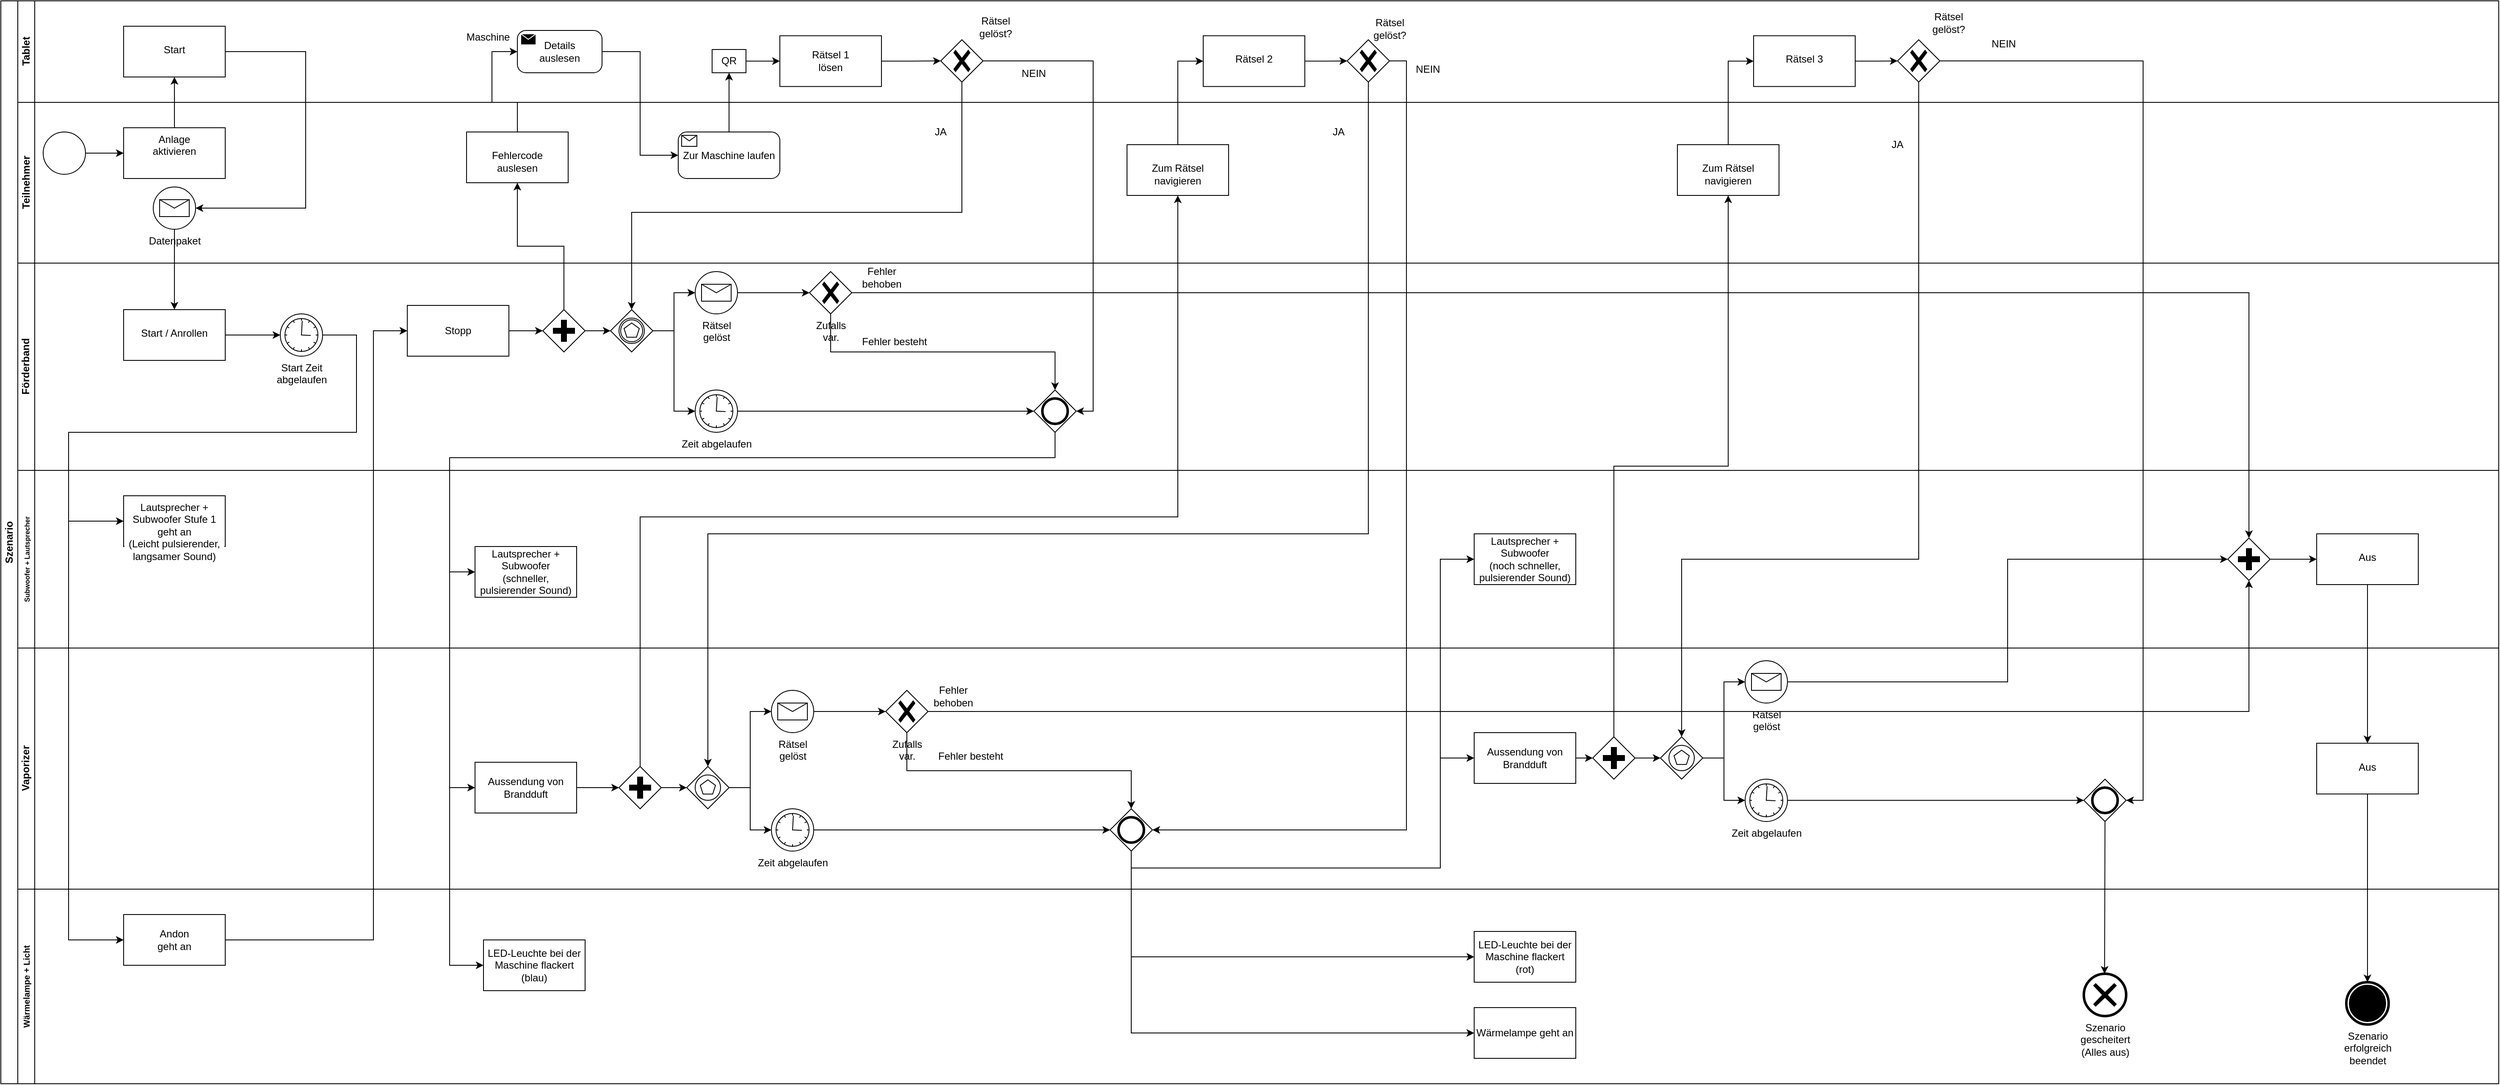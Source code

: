 <mxfile version="21.3.8" type="device">
  <diagram name="Page-1" id="2a216829-ef6e-dabb-86c1-c78162f3ba2b">
    <mxGraphModel dx="1500" dy="819" grid="1" gridSize="10" guides="1" tooltips="1" connect="1" arrows="1" fold="1" page="1" pageScale="1" pageWidth="850" pageHeight="1100" background="none" math="0" shadow="0">
      <root>
        <mxCell id="0" />
        <mxCell id="1" parent="0" />
        <mxCell id="Az2j2AjTTPYLeO08UPuo-1" value="Szenario" style="swimlane;html=1;childLayout=stackLayout;resizeParent=1;resizeParentMax=0;horizontal=0;startSize=20;horizontalStack=0;whiteSpace=wrap;" parent="1" vertex="1">
          <mxGeometry x="130" y="130" width="2950" height="1280" as="geometry" />
        </mxCell>
        <mxCell id="Az2j2AjTTPYLeO08UPuo-2" value="Tablet" style="swimlane;html=1;startSize=20;horizontal=0;" parent="Az2j2AjTTPYLeO08UPuo-1" vertex="1">
          <mxGeometry x="20" width="2930" height="120" as="geometry" />
        </mxCell>
        <mxCell id="Az2j2AjTTPYLeO08UPuo-12" value="&lt;br&gt;Start" style="whiteSpace=wrap;html=1;verticalAlign=top;labelBackgroundColor=#ffffff;" parent="Az2j2AjTTPYLeO08UPuo-2" vertex="1">
          <mxGeometry x="125" y="30" width="120" height="60" as="geometry" />
        </mxCell>
        <mxCell id="Az2j2AjTTPYLeO08UPuo-45" value="Details&lt;br&gt;auslesen" style="points=[[0.25,0,0],[0.5,0,0],[0.75,0,0],[1,0.25,0],[1,0.5,0],[1,0.75,0],[0.75,1,0],[0.5,1,0],[0.25,1,0],[0,0.75,0],[0,0.5,0],[0,0.25,0]];shape=mxgraph.bpmn.task;whiteSpace=wrap;rectStyle=rounded;size=10;html=1;container=1;expand=0;collapsible=0;taskMarker=send;" parent="Az2j2AjTTPYLeO08UPuo-2" vertex="1">
          <mxGeometry x="590" y="35" width="100" height="50" as="geometry" />
        </mxCell>
        <mxCell id="Az2j2AjTTPYLeO08UPuo-49" value="Maschine" style="text;html=1;align=center;verticalAlign=middle;resizable=0;points=[];autosize=1;strokeColor=none;fillColor=none;" parent="Az2j2AjTTPYLeO08UPuo-2" vertex="1">
          <mxGeometry x="520" y="28" width="70" height="30" as="geometry" />
        </mxCell>
        <mxCell id="Az2j2AjTTPYLeO08UPuo-55" value="" style="edgeStyle=orthogonalEdgeStyle;rounded=0;orthogonalLoop=1;jettySize=auto;html=1;" parent="Az2j2AjTTPYLeO08UPuo-2" source="Az2j2AjTTPYLeO08UPuo-52" target="Az2j2AjTTPYLeO08UPuo-54" edge="1">
          <mxGeometry relative="1" as="geometry" />
        </mxCell>
        <mxCell id="Az2j2AjTTPYLeO08UPuo-52" value="QR" style="whiteSpace=wrap;html=1;" parent="Az2j2AjTTPYLeO08UPuo-2" vertex="1">
          <mxGeometry x="820" y="57.5" width="40" height="27.5" as="geometry" />
        </mxCell>
        <mxCell id="Az2j2AjTTPYLeO08UPuo-57" style="edgeStyle=orthogonalEdgeStyle;rounded=0;orthogonalLoop=1;jettySize=auto;html=1;entryX=0;entryY=0.5;entryDx=0;entryDy=0;entryPerimeter=0;" parent="Az2j2AjTTPYLeO08UPuo-2" source="Az2j2AjTTPYLeO08UPuo-54" target="Az2j2AjTTPYLeO08UPuo-56" edge="1">
          <mxGeometry relative="1" as="geometry" />
        </mxCell>
        <mxCell id="Az2j2AjTTPYLeO08UPuo-54" value="Rätsel 1&lt;br&gt;lösen" style="whiteSpace=wrap;html=1;" parent="Az2j2AjTTPYLeO08UPuo-2" vertex="1">
          <mxGeometry x="900" y="41.25" width="120" height="60" as="geometry" />
        </mxCell>
        <mxCell id="Az2j2AjTTPYLeO08UPuo-56" value="" style="points=[[0.25,0.25,0],[0.5,0,0],[0.75,0.25,0],[1,0.5,0],[0.75,0.75,0],[0.5,1,0],[0.25,0.75,0],[0,0.5,0]];shape=mxgraph.bpmn.gateway2;html=1;verticalLabelPosition=bottom;labelBackgroundColor=#ffffff;verticalAlign=top;align=center;perimeter=rhombusPerimeter;outlineConnect=0;outline=none;symbol=none;gwType=exclusive;" parent="Az2j2AjTTPYLeO08UPuo-2" vertex="1">
          <mxGeometry x="1090" y="46" width="50" height="50" as="geometry" />
        </mxCell>
        <mxCell id="Az2j2AjTTPYLeO08UPuo-68" value="Rätsel gelöst?" style="text;html=1;strokeColor=none;fillColor=none;align=center;verticalAlign=middle;whiteSpace=wrap;rounded=0;" parent="Az2j2AjTTPYLeO08UPuo-2" vertex="1">
          <mxGeometry x="1125" y="16" width="60" height="30" as="geometry" />
        </mxCell>
        <mxCell id="Az2j2AjTTPYLeO08UPuo-86" value="NEIN" style="text;html=1;strokeColor=none;fillColor=none;align=center;verticalAlign=middle;whiteSpace=wrap;rounded=0;" parent="Az2j2AjTTPYLeO08UPuo-2" vertex="1">
          <mxGeometry x="1170" y="71.25" width="60" height="30" as="geometry" />
        </mxCell>
        <mxCell id="Az2j2AjTTPYLeO08UPuo-100" style="edgeStyle=orthogonalEdgeStyle;rounded=0;orthogonalLoop=1;jettySize=auto;html=1;entryX=0;entryY=0.5;entryDx=0;entryDy=0;entryPerimeter=0;" parent="Az2j2AjTTPYLeO08UPuo-2" source="Az2j2AjTTPYLeO08UPuo-97" target="Az2j2AjTTPYLeO08UPuo-99" edge="1">
          <mxGeometry relative="1" as="geometry" />
        </mxCell>
        <mxCell id="Az2j2AjTTPYLeO08UPuo-97" value="&lt;br&gt;Rätsel 2" style="whiteSpace=wrap;html=1;verticalAlign=top;labelBackgroundColor=#ffffff;" parent="Az2j2AjTTPYLeO08UPuo-2" vertex="1">
          <mxGeometry x="1400" y="41.25" width="120" height="60" as="geometry" />
        </mxCell>
        <mxCell id="Az2j2AjTTPYLeO08UPuo-99" value="" style="points=[[0.25,0.25,0],[0.5,0,0],[0.75,0.25,0],[1,0.5,0],[0.75,0.75,0],[0.5,1,0],[0.25,0.75,0],[0,0.5,0]];shape=mxgraph.bpmn.gateway2;html=1;verticalLabelPosition=bottom;labelBackgroundColor=#ffffff;verticalAlign=top;align=center;perimeter=rhombusPerimeter;outlineConnect=0;outline=none;symbol=none;gwType=exclusive;" parent="Az2j2AjTTPYLeO08UPuo-2" vertex="1">
          <mxGeometry x="1570" y="46" width="50" height="50" as="geometry" />
        </mxCell>
        <mxCell id="Az2j2AjTTPYLeO08UPuo-103" value="NEIN" style="text;html=1;align=center;verticalAlign=middle;resizable=0;points=[];autosize=1;strokeColor=none;fillColor=none;" parent="Az2j2AjTTPYLeO08UPuo-2" vertex="1">
          <mxGeometry x="1640" y="66" width="50" height="30" as="geometry" />
        </mxCell>
        <mxCell id="ShIngFsllUwGK6dsJ9Lk-32" value="NEIN" style="text;html=1;align=center;verticalAlign=middle;resizable=0;points=[];autosize=1;strokeColor=none;fillColor=none;" vertex="1" parent="Az2j2AjTTPYLeO08UPuo-2">
          <mxGeometry x="2320" y="36" width="50" height="30" as="geometry" />
        </mxCell>
        <mxCell id="ShIngFsllUwGK6dsJ9Lk-39" value="Rätsel&lt;br&gt;gelöst?" style="text;html=1;align=center;verticalAlign=middle;resizable=0;points=[];autosize=1;strokeColor=none;fillColor=none;" vertex="1" parent="Az2j2AjTTPYLeO08UPuo-2">
          <mxGeometry x="2250" y="6" width="60" height="40" as="geometry" />
        </mxCell>
        <mxCell id="Az2j2AjTTPYLeO08UPuo-3" value="Teilnehmer" style="swimlane;html=1;startSize=20;horizontal=0;" parent="Az2j2AjTTPYLeO08UPuo-1" vertex="1">
          <mxGeometry x="20" y="120" width="2930" height="190" as="geometry" />
        </mxCell>
        <mxCell id="Az2j2AjTTPYLeO08UPuo-11" value="" style="edgeStyle=orthogonalEdgeStyle;rounded=0;orthogonalLoop=1;jettySize=auto;html=1;" parent="Az2j2AjTTPYLeO08UPuo-3" source="Az2j2AjTTPYLeO08UPuo-9" target="Az2j2AjTTPYLeO08UPuo-10" edge="1">
          <mxGeometry relative="1" as="geometry" />
        </mxCell>
        <mxCell id="Az2j2AjTTPYLeO08UPuo-9" value="" style="points=[[0.145,0.145,0],[0.5,0,0],[0.855,0.145,0],[1,0.5,0],[0.855,0.855,0],[0.5,1,0],[0.145,0.855,0],[0,0.5,0]];shape=mxgraph.bpmn.event;html=1;verticalLabelPosition=bottom;labelBackgroundColor=#ffffff;verticalAlign=top;align=center;perimeter=ellipsePerimeter;outlineConnect=0;aspect=fixed;outline=standard;symbol=general;" parent="Az2j2AjTTPYLeO08UPuo-3" vertex="1">
          <mxGeometry x="30" y="35" width="50" height="50" as="geometry" />
        </mxCell>
        <mxCell id="Az2j2AjTTPYLeO08UPuo-10" value="Anlage&lt;br&gt;aktivieren" style="whiteSpace=wrap;html=1;verticalAlign=top;labelBackgroundColor=#ffffff;" parent="Az2j2AjTTPYLeO08UPuo-3" vertex="1">
          <mxGeometry x="125" y="30" width="120" height="60" as="geometry" />
        </mxCell>
        <mxCell id="Az2j2AjTTPYLeO08UPuo-14" value="Datenpaket" style="points=[[0.145,0.145,0],[0.5,0,0],[0.855,0.145,0],[1,0.5,0],[0.855,0.855,0],[0.5,1,0],[0.145,0.855,0],[0,0.5,0]];shape=mxgraph.bpmn.event;html=1;verticalLabelPosition=bottom;labelBackgroundColor=#ffffff;verticalAlign=top;align=center;perimeter=ellipsePerimeter;outlineConnect=0;aspect=fixed;outline=standard;symbol=message;" parent="Az2j2AjTTPYLeO08UPuo-3" vertex="1">
          <mxGeometry x="160" y="100" width="50" height="50" as="geometry" />
        </mxCell>
        <mxCell id="Az2j2AjTTPYLeO08UPuo-40" value="&lt;br&gt;Fehlercode&lt;br&gt;auslesen" style="whiteSpace=wrap;html=1;verticalAlign=top;labelBackgroundColor=#ffffff;" parent="Az2j2AjTTPYLeO08UPuo-3" vertex="1">
          <mxGeometry x="530" y="35" width="120" height="60" as="geometry" />
        </mxCell>
        <mxCell id="Az2j2AjTTPYLeO08UPuo-50" value="Zur Maschine laufen" style="points=[[0.25,0,0],[0.5,0,0],[0.75,0,0],[1,0.25,0],[1,0.5,0],[1,0.75,0],[0.75,1,0],[0.5,1,0],[0.25,1,0],[0,0.75,0],[0,0.5,0],[0,0.25,0]];shape=mxgraph.bpmn.task;whiteSpace=wrap;rectStyle=rounded;size=10;html=1;container=1;expand=0;collapsible=0;taskMarker=receive;" parent="Az2j2AjTTPYLeO08UPuo-3" vertex="1">
          <mxGeometry x="780" y="35" width="120" height="55" as="geometry" />
        </mxCell>
        <mxCell id="Az2j2AjTTPYLeO08UPuo-59" value="JA" style="text;html=1;strokeColor=none;fillColor=none;align=center;verticalAlign=middle;whiteSpace=wrap;rounded=0;" parent="Az2j2AjTTPYLeO08UPuo-3" vertex="1">
          <mxGeometry x="1060" y="20" width="60" height="30" as="geometry" />
        </mxCell>
        <mxCell id="Az2j2AjTTPYLeO08UPuo-95" value="&lt;br&gt;Zum Rätsel&lt;br&gt;navigieren" style="whiteSpace=wrap;html=1;verticalAlign=top;labelBackgroundColor=#ffffff;" parent="Az2j2AjTTPYLeO08UPuo-3" vertex="1">
          <mxGeometry x="1310" y="50" width="120" height="60" as="geometry" />
        </mxCell>
        <mxCell id="Az2j2AjTTPYLeO08UPuo-134" value="JA" style="text;html=1;strokeColor=none;fillColor=none;align=center;verticalAlign=middle;whiteSpace=wrap;rounded=0;" parent="Az2j2AjTTPYLeO08UPuo-3" vertex="1">
          <mxGeometry x="1530" y="20" width="60" height="30" as="geometry" />
        </mxCell>
        <mxCell id="ShIngFsllUwGK6dsJ9Lk-30" value="&lt;br&gt;Rätsel 3" style="whiteSpace=wrap;html=1;verticalAlign=top;labelBackgroundColor=#ffffff;" vertex="1" parent="Az2j2AjTTPYLeO08UPuo-3">
          <mxGeometry x="2050" y="-78.75" width="120" height="60" as="geometry" />
        </mxCell>
        <mxCell id="ShIngFsllUwGK6dsJ9Lk-31" value="" style="points=[[0.25,0.25,0],[0.5,0,0],[0.75,0.25,0],[1,0.5,0],[0.75,0.75,0],[0.5,1,0],[0.25,0.75,0],[0,0.5,0]];shape=mxgraph.bpmn.gateway2;html=1;verticalLabelPosition=bottom;labelBackgroundColor=#ffffff;verticalAlign=top;align=center;perimeter=rhombusPerimeter;outlineConnect=0;outline=none;symbol=none;gwType=exclusive;" vertex="1" parent="Az2j2AjTTPYLeO08UPuo-3">
          <mxGeometry x="2220" y="-74" width="50" height="50" as="geometry" />
        </mxCell>
        <mxCell id="ShIngFsllUwGK6dsJ9Lk-29" style="edgeStyle=orthogonalEdgeStyle;rounded=0;orthogonalLoop=1;jettySize=auto;html=1;entryX=0;entryY=0.5;entryDx=0;entryDy=0;entryPerimeter=0;" edge="1" parent="Az2j2AjTTPYLeO08UPuo-3" source="ShIngFsllUwGK6dsJ9Lk-30" target="ShIngFsllUwGK6dsJ9Lk-31">
          <mxGeometry relative="1" as="geometry" />
        </mxCell>
        <mxCell id="ShIngFsllUwGK6dsJ9Lk-33" value="&lt;br&gt;Zum Rätsel&lt;br&gt;navigieren" style="whiteSpace=wrap;html=1;verticalAlign=top;labelBackgroundColor=#ffffff;" vertex="1" parent="Az2j2AjTTPYLeO08UPuo-3">
          <mxGeometry x="1960" y="50" width="120" height="60" as="geometry" />
        </mxCell>
        <mxCell id="ShIngFsllUwGK6dsJ9Lk-35" value="" style="edgeStyle=orthogonalEdgeStyle;rounded=0;orthogonalLoop=1;jettySize=auto;html=1;entryX=0;entryY=0.5;entryDx=0;entryDy=0;" edge="1" parent="Az2j2AjTTPYLeO08UPuo-3" source="ShIngFsllUwGK6dsJ9Lk-33" target="ShIngFsllUwGK6dsJ9Lk-30">
          <mxGeometry relative="1" as="geometry" />
        </mxCell>
        <mxCell id="ShIngFsllUwGK6dsJ9Lk-34" value="JA" style="text;html=1;strokeColor=none;fillColor=none;align=center;verticalAlign=middle;whiteSpace=wrap;rounded=0;" vertex="1" parent="Az2j2AjTTPYLeO08UPuo-3">
          <mxGeometry x="2190" y="35" width="60" height="30" as="geometry" />
        </mxCell>
        <mxCell id="Az2j2AjTTPYLeO08UPuo-5" value="Förderband" style="swimlane;startSize=20;horizontal=0;html=1;whiteSpace=wrap;" parent="Az2j2AjTTPYLeO08UPuo-1" vertex="1">
          <mxGeometry x="20" y="310" width="2930" height="245" as="geometry" />
        </mxCell>
        <mxCell id="Az2j2AjTTPYLeO08UPuo-19" style="edgeStyle=orthogonalEdgeStyle;rounded=0;orthogonalLoop=1;jettySize=auto;html=1;entryX=0;entryY=0.5;entryDx=0;entryDy=0;entryPerimeter=0;" parent="Az2j2AjTTPYLeO08UPuo-5" source="Az2j2AjTTPYLeO08UPuo-16" target="Az2j2AjTTPYLeO08UPuo-18" edge="1">
          <mxGeometry relative="1" as="geometry" />
        </mxCell>
        <mxCell id="Az2j2AjTTPYLeO08UPuo-16" value="&lt;br&gt;Start / Anrollen" style="whiteSpace=wrap;html=1;verticalAlign=top;labelBackgroundColor=#ffffff;" parent="Az2j2AjTTPYLeO08UPuo-5" vertex="1">
          <mxGeometry x="125" y="55" width="120" height="60" as="geometry" />
        </mxCell>
        <mxCell id="Az2j2AjTTPYLeO08UPuo-18" value="Start Zeit&lt;br&gt;abgelaufen" style="points=[[0.145,0.145,0],[0.5,0,0],[0.855,0.145,0],[1,0.5,0],[0.855,0.855,0],[0.5,1,0],[0.145,0.855,0],[0,0.5,0]];shape=mxgraph.bpmn.event;html=1;verticalLabelPosition=bottom;labelBackgroundColor=#ffffff;verticalAlign=top;align=center;perimeter=ellipsePerimeter;outlineConnect=0;aspect=fixed;outline=standard;symbol=timer;" parent="Az2j2AjTTPYLeO08UPuo-5" vertex="1">
          <mxGeometry x="310" y="60" width="50" height="50" as="geometry" />
        </mxCell>
        <mxCell id="Az2j2AjTTPYLeO08UPuo-37" style="edgeStyle=orthogonalEdgeStyle;rounded=0;orthogonalLoop=1;jettySize=auto;html=1;exitX=1;exitY=0.5;exitDx=0;exitDy=0;entryX=0;entryY=0.5;entryDx=0;entryDy=0;entryPerimeter=0;" parent="Az2j2AjTTPYLeO08UPuo-5" source="Az2j2AjTTPYLeO08UPuo-34" target="Az2j2AjTTPYLeO08UPuo-36" edge="1">
          <mxGeometry relative="1" as="geometry" />
        </mxCell>
        <mxCell id="Az2j2AjTTPYLeO08UPuo-34" value="Stopp" style="rounded=0;whiteSpace=wrap;html=1;" parent="Az2j2AjTTPYLeO08UPuo-5" vertex="1">
          <mxGeometry x="460" y="50" width="120" height="60" as="geometry" />
        </mxCell>
        <mxCell id="Az2j2AjTTPYLeO08UPuo-39" style="edgeStyle=orthogonalEdgeStyle;rounded=0;orthogonalLoop=1;jettySize=auto;html=1;exitX=1;exitY=0.5;exitDx=0;exitDy=0;exitPerimeter=0;entryX=0;entryY=0.5;entryDx=0;entryDy=0;entryPerimeter=0;" parent="Az2j2AjTTPYLeO08UPuo-5" source="Az2j2AjTTPYLeO08UPuo-36" target="Az2j2AjTTPYLeO08UPuo-38" edge="1">
          <mxGeometry relative="1" as="geometry" />
        </mxCell>
        <mxCell id="Az2j2AjTTPYLeO08UPuo-36" value="" style="points=[[0.25,0.25,0],[0.5,0,0],[0.75,0.25,0],[1,0.5,0],[0.75,0.75,0],[0.5,1,0],[0.25,0.75,0],[0,0.5,0]];shape=mxgraph.bpmn.gateway2;html=1;verticalLabelPosition=bottom;labelBackgroundColor=#ffffff;verticalAlign=top;align=center;perimeter=rhombusPerimeter;outlineConnect=0;outline=none;symbol=none;gwType=parallel;" parent="Az2j2AjTTPYLeO08UPuo-5" vertex="1">
          <mxGeometry x="620" y="55" width="50" height="50" as="geometry" />
        </mxCell>
        <mxCell id="Az2j2AjTTPYLeO08UPuo-70" style="edgeStyle=orthogonalEdgeStyle;rounded=0;orthogonalLoop=1;jettySize=auto;html=1;entryX=0;entryY=0.5;entryDx=0;entryDy=0;entryPerimeter=0;" parent="Az2j2AjTTPYLeO08UPuo-5" source="Az2j2AjTTPYLeO08UPuo-38" target="Az2j2AjTTPYLeO08UPuo-69" edge="1">
          <mxGeometry relative="1" as="geometry" />
        </mxCell>
        <mxCell id="Az2j2AjTTPYLeO08UPuo-72" style="edgeStyle=orthogonalEdgeStyle;rounded=0;orthogonalLoop=1;jettySize=auto;html=1;entryX=0;entryY=0.5;entryDx=0;entryDy=0;entryPerimeter=0;" parent="Az2j2AjTTPYLeO08UPuo-5" source="Az2j2AjTTPYLeO08UPuo-38" target="Az2j2AjTTPYLeO08UPuo-71" edge="1">
          <mxGeometry relative="1" as="geometry" />
        </mxCell>
        <mxCell id="Az2j2AjTTPYLeO08UPuo-38" value="" style="points=[[0.25,0.25,0],[0.5,0,0],[0.75,0.25,0],[1,0.5,0],[0.75,0.75,0],[0.5,1,0],[0.25,0.75,0],[0,0.5,0]];shape=mxgraph.bpmn.gateway2;html=1;verticalLabelPosition=bottom;labelBackgroundColor=#ffffff;verticalAlign=top;align=center;perimeter=rhombusPerimeter;outlineConnect=0;outline=catching;symbol=multiple;" parent="Az2j2AjTTPYLeO08UPuo-5" vertex="1">
          <mxGeometry x="700" y="55" width="50" height="50" as="geometry" />
        </mxCell>
        <mxCell id="Az2j2AjTTPYLeO08UPuo-76" style="edgeStyle=orthogonalEdgeStyle;rounded=0;orthogonalLoop=1;jettySize=auto;html=1;entryX=0;entryY=0.5;entryDx=0;entryDy=0;entryPerimeter=0;" parent="Az2j2AjTTPYLeO08UPuo-5" source="Az2j2AjTTPYLeO08UPuo-69" target="Az2j2AjTTPYLeO08UPuo-73" edge="1">
          <mxGeometry relative="1" as="geometry" />
        </mxCell>
        <mxCell id="Az2j2AjTTPYLeO08UPuo-69" value="Rätsel&lt;br&gt;gelöst" style="points=[[0.145,0.145,0],[0.5,0,0],[0.855,0.145,0],[1,0.5,0],[0.855,0.855,0],[0.5,1,0],[0.145,0.855,0],[0,0.5,0]];shape=mxgraph.bpmn.event;html=1;verticalLabelPosition=bottom;labelBackgroundColor=#ffffff;verticalAlign=top;align=center;perimeter=ellipsePerimeter;outlineConnect=0;aspect=fixed;outline=standard;symbol=message;" parent="Az2j2AjTTPYLeO08UPuo-5" vertex="1">
          <mxGeometry x="800" y="10" width="50" height="50" as="geometry" />
        </mxCell>
        <mxCell id="Az2j2AjTTPYLeO08UPuo-83" style="edgeStyle=orthogonalEdgeStyle;rounded=0;orthogonalLoop=1;jettySize=auto;html=1;entryX=0;entryY=0.5;entryDx=0;entryDy=0;entryPerimeter=0;" parent="Az2j2AjTTPYLeO08UPuo-5" source="Az2j2AjTTPYLeO08UPuo-71" target="Az2j2AjTTPYLeO08UPuo-82" edge="1">
          <mxGeometry relative="1" as="geometry" />
        </mxCell>
        <mxCell id="Az2j2AjTTPYLeO08UPuo-71" value="Zeit abgelaufen" style="points=[[0.145,0.145,0],[0.5,0,0],[0.855,0.145,0],[1,0.5,0],[0.855,0.855,0],[0.5,1,0],[0.145,0.855,0],[0,0.5,0]];shape=mxgraph.bpmn.event;html=1;verticalLabelPosition=bottom;labelBackgroundColor=#ffffff;verticalAlign=top;align=center;perimeter=ellipsePerimeter;outlineConnect=0;aspect=fixed;outline=standard;symbol=timer;" parent="Az2j2AjTTPYLeO08UPuo-5" vertex="1">
          <mxGeometry x="800" y="150" width="50" height="50" as="geometry" />
        </mxCell>
        <mxCell id="Az2j2AjTTPYLeO08UPuo-73" value="Zufalls&lt;br&gt;var." style="points=[[0.25,0.25,0],[0.5,0,0],[0.75,0.25,0],[1,0.5,0],[0.75,0.75,0],[0.5,1,0],[0.25,0.75,0],[0,0.5,0]];shape=mxgraph.bpmn.gateway2;html=1;verticalLabelPosition=bottom;labelBackgroundColor=#ffffff;verticalAlign=top;align=center;perimeter=rhombusPerimeter;outlineConnect=0;outline=none;symbol=none;gwType=exclusive;" parent="Az2j2AjTTPYLeO08UPuo-5" vertex="1">
          <mxGeometry x="935" y="10" width="50" height="50" as="geometry" />
        </mxCell>
        <mxCell id="Az2j2AjTTPYLeO08UPuo-84" style="edgeStyle=orthogonalEdgeStyle;rounded=0;orthogonalLoop=1;jettySize=auto;html=1;entryX=0.5;entryY=0;entryDx=0;entryDy=0;entryPerimeter=0;exitX=0.5;exitY=1;exitDx=0;exitDy=0;exitPerimeter=0;" parent="Az2j2AjTTPYLeO08UPuo-5" source="Az2j2AjTTPYLeO08UPuo-73" target="Az2j2AjTTPYLeO08UPuo-82" edge="1">
          <mxGeometry relative="1" as="geometry">
            <mxPoint x="1150" y="122.48" as="sourcePoint" />
          </mxGeometry>
        </mxCell>
        <mxCell id="Az2j2AjTTPYLeO08UPuo-82" value="" style="points=[[0.25,0.25,0],[0.5,0,0],[0.75,0.25,0],[1,0.5,0],[0.75,0.75,0],[0.5,1,0],[0.25,0.75,0],[0,0.5,0]];shape=mxgraph.bpmn.gateway2;html=1;verticalLabelPosition=bottom;labelBackgroundColor=#ffffff;verticalAlign=top;align=center;perimeter=rhombusPerimeter;outlineConnect=0;outline=end;symbol=general;" parent="Az2j2AjTTPYLeO08UPuo-5" vertex="1">
          <mxGeometry x="1200" y="150" width="50" height="50" as="geometry" />
        </mxCell>
        <mxCell id="ShIngFsllUwGK6dsJ9Lk-46" value="&lt;br style=&quot;border-color: var(--border-color);&quot;&gt;Fehler&lt;br style=&quot;border-color: var(--border-color);&quot;&gt;&lt;span style=&quot;background-color: rgb(255, 255, 255);&quot;&gt;behoben&lt;/span&gt;" style="text;html=1;align=center;verticalAlign=middle;resizable=0;points=[];autosize=1;strokeColor=none;fillColor=none;" vertex="1" parent="Az2j2AjTTPYLeO08UPuo-5">
          <mxGeometry x="985" y="-20" width="70" height="60" as="geometry" />
        </mxCell>
        <mxCell id="ShIngFsllUwGK6dsJ9Lk-47" value="&lt;br style=&quot;border-color: var(--border-color);&quot;&gt;Fehler besteht" style="text;html=1;align=center;verticalAlign=middle;resizable=0;points=[];autosize=1;strokeColor=none;fillColor=none;" vertex="1" parent="Az2j2AjTTPYLeO08UPuo-5">
          <mxGeometry x="985" y="65" width="100" height="40" as="geometry" />
        </mxCell>
        <mxCell id="Az2j2AjTTPYLeO08UPuo-7" value="&lt;p style=&quot;line-height: 100%;&quot;&gt;&lt;font style=&quot;font-size: 8px;&quot;&gt;Subwoofer + Lautsprecher&lt;/font&gt;&lt;/p&gt;" style="swimlane;startSize=20;horizontal=0;html=1;whiteSpace=wrap;" parent="Az2j2AjTTPYLeO08UPuo-1" vertex="1">
          <mxGeometry x="20" y="555" width="2930" height="210" as="geometry" />
        </mxCell>
        <mxCell id="Az2j2AjTTPYLeO08UPuo-20" value="Lautsprecher + Subwoofer Stufe 1 geht an&lt;br&gt;(Leicht pulsierender,&lt;br&gt;langsamer Sound)" style="whiteSpace=wrap;html=1;verticalAlign=top;labelBackgroundColor=#ffffff;" parent="Az2j2AjTTPYLeO08UPuo-7" vertex="1">
          <mxGeometry x="125" y="30" width="120" height="60" as="geometry" />
        </mxCell>
        <mxCell id="Az2j2AjTTPYLeO08UPuo-88" value="Lautsprecher + Subwoofer&lt;br&gt;(schneller, pulsierender Sound)" style="rounded=0;whiteSpace=wrap;html=1;" parent="Az2j2AjTTPYLeO08UPuo-7" vertex="1">
          <mxGeometry x="540" y="90" width="120" height="60" as="geometry" />
        </mxCell>
        <mxCell id="ShIngFsllUwGK6dsJ9Lk-3" value="Lautsprecher + Subwoofer&lt;br&gt;(noch schneller, pulsierender Sound)" style="rounded=0;whiteSpace=wrap;html=1;" vertex="1" parent="Az2j2AjTTPYLeO08UPuo-7">
          <mxGeometry x="1720" y="75" width="120" height="60" as="geometry" />
        </mxCell>
        <mxCell id="Az2j2AjTTPYLeO08UPuo-13" value="" style="edgeStyle=orthogonalEdgeStyle;rounded=0;orthogonalLoop=1;jettySize=auto;html=1;" parent="Az2j2AjTTPYLeO08UPuo-1" source="Az2j2AjTTPYLeO08UPuo-10" target="Az2j2AjTTPYLeO08UPuo-12" edge="1">
          <mxGeometry relative="1" as="geometry" />
        </mxCell>
        <mxCell id="Az2j2AjTTPYLeO08UPuo-17" value="" style="edgeStyle=orthogonalEdgeStyle;rounded=0;orthogonalLoop=1;jettySize=auto;html=1;" parent="Az2j2AjTTPYLeO08UPuo-1" source="Az2j2AjTTPYLeO08UPuo-14" target="Az2j2AjTTPYLeO08UPuo-16" edge="1">
          <mxGeometry relative="1" as="geometry" />
        </mxCell>
        <mxCell id="Az2j2AjTTPYLeO08UPuo-21" value="" style="edgeStyle=orthogonalEdgeStyle;rounded=0;orthogonalLoop=1;jettySize=auto;html=1;" parent="Az2j2AjTTPYLeO08UPuo-1" source="Az2j2AjTTPYLeO08UPuo-18" target="Az2j2AjTTPYLeO08UPuo-20" edge="1">
          <mxGeometry relative="1" as="geometry">
            <Array as="points">
              <mxPoint x="420" y="395" />
              <mxPoint x="420" y="510" />
              <mxPoint x="80" y="510" />
              <mxPoint x="80" y="615" />
            </Array>
          </mxGeometry>
        </mxCell>
        <mxCell id="Az2j2AjTTPYLeO08UPuo-23" style="edgeStyle=orthogonalEdgeStyle;rounded=0;orthogonalLoop=1;jettySize=auto;html=1;entryX=0;entryY=0.5;entryDx=0;entryDy=0;" parent="Az2j2AjTTPYLeO08UPuo-1" source="Az2j2AjTTPYLeO08UPuo-18" target="Az2j2AjTTPYLeO08UPuo-33" edge="1">
          <mxGeometry relative="1" as="geometry">
            <mxPoint x="145" y="855.0" as="targetPoint" />
            <Array as="points">
              <mxPoint x="420" y="395" />
              <mxPoint x="420" y="510" />
              <mxPoint x="80" y="510" />
              <mxPoint x="80" y="1110" />
            </Array>
          </mxGeometry>
        </mxCell>
        <mxCell id="Az2j2AjTTPYLeO08UPuo-24" style="edgeStyle=orthogonalEdgeStyle;rounded=0;orthogonalLoop=1;jettySize=auto;html=1;entryX=1;entryY=0.5;entryDx=0;entryDy=0;entryPerimeter=0;" parent="Az2j2AjTTPYLeO08UPuo-1" source="Az2j2AjTTPYLeO08UPuo-12" target="Az2j2AjTTPYLeO08UPuo-14" edge="1">
          <mxGeometry relative="1" as="geometry">
            <Array as="points">
              <mxPoint x="360" y="60" />
              <mxPoint x="360" y="245" />
            </Array>
          </mxGeometry>
        </mxCell>
        <mxCell id="Az2j2AjTTPYLeO08UPuo-35" style="edgeStyle=orthogonalEdgeStyle;rounded=0;orthogonalLoop=1;jettySize=auto;html=1;exitX=1;exitY=0.5;exitDx=0;exitDy=0;entryX=0;entryY=0.5;entryDx=0;entryDy=0;" parent="Az2j2AjTTPYLeO08UPuo-1" source="Az2j2AjTTPYLeO08UPuo-33" target="Az2j2AjTTPYLeO08UPuo-34" edge="1">
          <mxGeometry relative="1" as="geometry">
            <Array as="points">
              <mxPoint x="440" y="1110" />
              <mxPoint x="440" y="390" />
            </Array>
          </mxGeometry>
        </mxCell>
        <mxCell id="Az2j2AjTTPYLeO08UPuo-41" value="" style="edgeStyle=orthogonalEdgeStyle;rounded=0;orthogonalLoop=1;jettySize=auto;html=1;" parent="Az2j2AjTTPYLeO08UPuo-1" source="Az2j2AjTTPYLeO08UPuo-36" target="Az2j2AjTTPYLeO08UPuo-40" edge="1">
          <mxGeometry relative="1" as="geometry" />
        </mxCell>
        <mxCell id="Az2j2AjTTPYLeO08UPuo-48" style="edgeStyle=orthogonalEdgeStyle;rounded=0;orthogonalLoop=1;jettySize=auto;html=1;entryX=0;entryY=0.5;entryDx=0;entryDy=0;entryPerimeter=0;" parent="Az2j2AjTTPYLeO08UPuo-1" source="Az2j2AjTTPYLeO08UPuo-40" target="Az2j2AjTTPYLeO08UPuo-45" edge="1">
          <mxGeometry relative="1" as="geometry">
            <Array as="points">
              <mxPoint x="610" y="120" />
              <mxPoint x="580" y="120" />
              <mxPoint x="580" y="60" />
            </Array>
          </mxGeometry>
        </mxCell>
        <mxCell id="Az2j2AjTTPYLeO08UPuo-51" style="edgeStyle=orthogonalEdgeStyle;rounded=0;orthogonalLoop=1;jettySize=auto;html=1;exitX=1;exitY=0.5;exitDx=0;exitDy=0;exitPerimeter=0;entryX=0;entryY=0.5;entryDx=0;entryDy=0;entryPerimeter=0;" parent="Az2j2AjTTPYLeO08UPuo-1" source="Az2j2AjTTPYLeO08UPuo-45" target="Az2j2AjTTPYLeO08UPuo-50" edge="1">
          <mxGeometry relative="1" as="geometry" />
        </mxCell>
        <mxCell id="Az2j2AjTTPYLeO08UPuo-53" value="" style="edgeStyle=orthogonalEdgeStyle;rounded=0;orthogonalLoop=1;jettySize=auto;html=1;" parent="Az2j2AjTTPYLeO08UPuo-1" source="Az2j2AjTTPYLeO08UPuo-50" target="Az2j2AjTTPYLeO08UPuo-52" edge="1">
          <mxGeometry relative="1" as="geometry" />
        </mxCell>
        <mxCell id="Az2j2AjTTPYLeO08UPuo-58" style="edgeStyle=orthogonalEdgeStyle;rounded=0;orthogonalLoop=1;jettySize=auto;html=1;entryX=0.5;entryY=0;entryDx=0;entryDy=0;entryPerimeter=0;" parent="Az2j2AjTTPYLeO08UPuo-1" source="Az2j2AjTTPYLeO08UPuo-56" target="Az2j2AjTTPYLeO08UPuo-38" edge="1">
          <mxGeometry relative="1" as="geometry">
            <Array as="points">
              <mxPoint x="1135" y="250" />
              <mxPoint x="745" y="250" />
            </Array>
          </mxGeometry>
        </mxCell>
        <mxCell id="Az2j2AjTTPYLeO08UPuo-85" style="edgeStyle=orthogonalEdgeStyle;rounded=0;orthogonalLoop=1;jettySize=auto;html=1;entryX=1;entryY=0.5;entryDx=0;entryDy=0;entryPerimeter=0;" parent="Az2j2AjTTPYLeO08UPuo-1" source="Az2j2AjTTPYLeO08UPuo-56" target="Az2j2AjTTPYLeO08UPuo-82" edge="1">
          <mxGeometry relative="1" as="geometry" />
        </mxCell>
        <mxCell id="Az2j2AjTTPYLeO08UPuo-90" style="edgeStyle=orthogonalEdgeStyle;rounded=0;orthogonalLoop=1;jettySize=auto;html=1;entryX=0;entryY=0.5;entryDx=0;entryDy=0;" parent="Az2j2AjTTPYLeO08UPuo-1" source="Az2j2AjTTPYLeO08UPuo-82" target="Az2j2AjTTPYLeO08UPuo-88" edge="1">
          <mxGeometry relative="1" as="geometry">
            <Array as="points">
              <mxPoint x="1245" y="540" />
              <mxPoint x="530" y="540" />
              <mxPoint x="530" y="675" />
            </Array>
          </mxGeometry>
        </mxCell>
        <mxCell id="Az2j2AjTTPYLeO08UPuo-92" style="edgeStyle=orthogonalEdgeStyle;rounded=0;orthogonalLoop=1;jettySize=auto;html=1;exitX=0.5;exitY=1;exitDx=0;exitDy=0;exitPerimeter=0;entryX=0;entryY=0.5;entryDx=0;entryDy=0;" parent="Az2j2AjTTPYLeO08UPuo-1" source="Az2j2AjTTPYLeO08UPuo-82" target="Az2j2AjTTPYLeO08UPuo-91" edge="1">
          <mxGeometry relative="1" as="geometry">
            <Array as="points">
              <mxPoint x="1245" y="540" />
              <mxPoint x="530" y="540" />
              <mxPoint x="530" y="930" />
            </Array>
          </mxGeometry>
        </mxCell>
        <mxCell id="Az2j2AjTTPYLeO08UPuo-96" value="" style="edgeStyle=orthogonalEdgeStyle;rounded=0;orthogonalLoop=1;jettySize=auto;html=1;" parent="Az2j2AjTTPYLeO08UPuo-1" source="Az2j2AjTTPYLeO08UPuo-93" target="Az2j2AjTTPYLeO08UPuo-95" edge="1">
          <mxGeometry relative="1" as="geometry">
            <Array as="points">
              <mxPoint x="755" y="610" />
              <mxPoint x="1390" y="610" />
            </Array>
          </mxGeometry>
        </mxCell>
        <mxCell id="Az2j2AjTTPYLeO08UPuo-98" value="" style="edgeStyle=orthogonalEdgeStyle;rounded=0;orthogonalLoop=1;jettySize=auto;html=1;entryX=0;entryY=0.5;entryDx=0;entryDy=0;" parent="Az2j2AjTTPYLeO08UPuo-1" source="Az2j2AjTTPYLeO08UPuo-95" target="Az2j2AjTTPYLeO08UPuo-97" edge="1">
          <mxGeometry relative="1" as="geometry" />
        </mxCell>
        <mxCell id="Az2j2AjTTPYLeO08UPuo-106" style="edgeStyle=orthogonalEdgeStyle;rounded=0;orthogonalLoop=1;jettySize=auto;html=1;exitX=0.5;exitY=1;exitDx=0;exitDy=0;exitPerimeter=0;entryX=0.5;entryY=0;entryDx=0;entryDy=0;entryPerimeter=0;" parent="Az2j2AjTTPYLeO08UPuo-1" source="Az2j2AjTTPYLeO08UPuo-99" target="Az2j2AjTTPYLeO08UPuo-104" edge="1">
          <mxGeometry relative="1" as="geometry">
            <Array as="points">
              <mxPoint x="1615" y="630" />
              <mxPoint x="835" y="630" />
            </Array>
          </mxGeometry>
        </mxCell>
        <mxCell id="Az2j2AjTTPYLeO08UPuo-8" value="Vaporizer" style="swimlane;startSize=20;horizontal=0;html=1;whiteSpace=wrap;" parent="Az2j2AjTTPYLeO08UPuo-1" vertex="1">
          <mxGeometry x="20" y="765" width="2930" height="285" as="geometry" />
        </mxCell>
        <mxCell id="Az2j2AjTTPYLeO08UPuo-94" style="edgeStyle=orthogonalEdgeStyle;rounded=0;orthogonalLoop=1;jettySize=auto;html=1;exitX=1;exitY=0.5;exitDx=0;exitDy=0;entryX=0;entryY=0.5;entryDx=0;entryDy=0;entryPerimeter=0;" parent="Az2j2AjTTPYLeO08UPuo-8" source="Az2j2AjTTPYLeO08UPuo-91" target="Az2j2AjTTPYLeO08UPuo-93" edge="1">
          <mxGeometry relative="1" as="geometry" />
        </mxCell>
        <mxCell id="Az2j2AjTTPYLeO08UPuo-91" value="Aussendung von&lt;br&gt;Brandduft" style="rounded=0;whiteSpace=wrap;html=1;" parent="Az2j2AjTTPYLeO08UPuo-8" vertex="1">
          <mxGeometry x="540" y="135" width="120" height="60" as="geometry" />
        </mxCell>
        <mxCell id="Az2j2AjTTPYLeO08UPuo-121" style="edgeStyle=orthogonalEdgeStyle;rounded=0;orthogonalLoop=1;jettySize=auto;html=1;exitX=1;exitY=0.5;exitDx=0;exitDy=0;exitPerimeter=0;entryX=0;entryY=0.5;entryDx=0;entryDy=0;entryPerimeter=0;" parent="Az2j2AjTTPYLeO08UPuo-8" source="Az2j2AjTTPYLeO08UPuo-93" target="Az2j2AjTTPYLeO08UPuo-104" edge="1">
          <mxGeometry relative="1" as="geometry" />
        </mxCell>
        <mxCell id="Az2j2AjTTPYLeO08UPuo-93" value="" style="points=[[0.25,0.25,0],[0.5,0,0],[0.75,0.25,0],[1,0.5,0],[0.75,0.75,0],[0.5,1,0],[0.25,0.75,0],[0,0.5,0]];shape=mxgraph.bpmn.gateway2;html=1;verticalLabelPosition=bottom;labelBackgroundColor=#ffffff;verticalAlign=top;align=center;perimeter=rhombusPerimeter;outlineConnect=0;outline=none;symbol=none;gwType=parallel;" parent="Az2j2AjTTPYLeO08UPuo-8" vertex="1">
          <mxGeometry x="710" y="140" width="50" height="50" as="geometry" />
        </mxCell>
        <mxCell id="Az2j2AjTTPYLeO08UPuo-122" style="edgeStyle=orthogonalEdgeStyle;rounded=0;orthogonalLoop=1;jettySize=auto;html=1;exitX=1;exitY=0.5;exitDx=0;exitDy=0;exitPerimeter=0;entryX=0;entryY=0.5;entryDx=0;entryDy=0;entryPerimeter=0;" parent="Az2j2AjTTPYLeO08UPuo-8" source="Az2j2AjTTPYLeO08UPuo-104" target="Az2j2AjTTPYLeO08UPuo-108" edge="1">
          <mxGeometry relative="1" as="geometry" />
        </mxCell>
        <mxCell id="Az2j2AjTTPYLeO08UPuo-123" style="edgeStyle=orthogonalEdgeStyle;rounded=0;orthogonalLoop=1;jettySize=auto;html=1;exitX=1;exitY=0.5;exitDx=0;exitDy=0;exitPerimeter=0;entryX=0;entryY=0.5;entryDx=0;entryDy=0;entryPerimeter=0;" parent="Az2j2AjTTPYLeO08UPuo-8" source="Az2j2AjTTPYLeO08UPuo-104" target="Az2j2AjTTPYLeO08UPuo-110" edge="1">
          <mxGeometry relative="1" as="geometry" />
        </mxCell>
        <mxCell id="Az2j2AjTTPYLeO08UPuo-104" value="" style="points=[[0.25,0.25,0],[0.5,0,0],[0.75,0.25,0],[1,0.5,0],[0.75,0.75,0],[0.5,1,0],[0.25,0.75,0],[0,0.5,0]];shape=mxgraph.bpmn.gateway2;html=1;verticalLabelPosition=bottom;labelBackgroundColor=#ffffff;verticalAlign=top;align=center;perimeter=rhombusPerimeter;outlineConnect=0;outline=standard;symbol=multiple;" parent="Az2j2AjTTPYLeO08UPuo-8" vertex="1">
          <mxGeometry x="790" y="140" width="50" height="50" as="geometry" />
        </mxCell>
        <mxCell id="Az2j2AjTTPYLeO08UPuo-108" value="Rätsel&lt;br&gt;gelöst" style="points=[[0.145,0.145,0],[0.5,0,0],[0.855,0.145,0],[1,0.5,0],[0.855,0.855,0],[0.5,1,0],[0.145,0.855,0],[0,0.5,0]];shape=mxgraph.bpmn.event;html=1;verticalLabelPosition=bottom;labelBackgroundColor=#ffffff;verticalAlign=top;align=center;perimeter=ellipsePerimeter;outlineConnect=0;aspect=fixed;outline=standard;symbol=message;" parent="Az2j2AjTTPYLeO08UPuo-8" vertex="1">
          <mxGeometry x="890" y="50" width="50" height="50" as="geometry" />
        </mxCell>
        <mxCell id="Az2j2AjTTPYLeO08UPuo-110" value="Zeit abgelaufen" style="points=[[0.145,0.145,0],[0.5,0,0],[0.855,0.145,0],[1,0.5,0],[0.855,0.855,0],[0.5,1,0],[0.145,0.855,0],[0,0.5,0]];shape=mxgraph.bpmn.event;html=1;verticalLabelPosition=bottom;labelBackgroundColor=#ffffff;verticalAlign=top;align=center;perimeter=ellipsePerimeter;outlineConnect=0;aspect=fixed;outline=standard;symbol=timer;" parent="Az2j2AjTTPYLeO08UPuo-8" vertex="1">
          <mxGeometry x="890" y="190" width="50" height="50" as="geometry" />
        </mxCell>
        <mxCell id="Az2j2AjTTPYLeO08UPuo-113" value="Zufalls&lt;br&gt;var." style="points=[[0.25,0.25,0],[0.5,0,0],[0.75,0.25,0],[1,0.5,0],[0.75,0.75,0],[0.5,1,0],[0.25,0.75,0],[0,0.5,0]];shape=mxgraph.bpmn.gateway2;html=1;verticalLabelPosition=bottom;labelBackgroundColor=#ffffff;verticalAlign=top;align=center;perimeter=rhombusPerimeter;outlineConnect=0;outline=none;symbol=none;gwType=exclusive;" parent="Az2j2AjTTPYLeO08UPuo-8" vertex="1">
          <mxGeometry x="1025" y="50" width="50" height="50" as="geometry" />
        </mxCell>
        <mxCell id="Az2j2AjTTPYLeO08UPuo-107" style="edgeStyle=orthogonalEdgeStyle;rounded=0;orthogonalLoop=1;jettySize=auto;html=1;entryX=0;entryY=0.5;entryDx=0;entryDy=0;entryPerimeter=0;" parent="Az2j2AjTTPYLeO08UPuo-8" source="Az2j2AjTTPYLeO08UPuo-108" target="Az2j2AjTTPYLeO08UPuo-113" edge="1">
          <mxGeometry relative="1" as="geometry" />
        </mxCell>
        <mxCell id="ShIngFsllUwGK6dsJ9Lk-6" style="edgeStyle=orthogonalEdgeStyle;rounded=0;orthogonalLoop=1;jettySize=auto;html=1;exitX=0.5;exitY=1;exitDx=0;exitDy=0;exitPerimeter=0;entryX=0;entryY=0.5;entryDx=0;entryDy=0;" edge="1" parent="Az2j2AjTTPYLeO08UPuo-8" source="Az2j2AjTTPYLeO08UPuo-117" target="ShIngFsllUwGK6dsJ9Lk-5">
          <mxGeometry relative="1" as="geometry">
            <Array as="points">
              <mxPoint x="1315" y="260" />
              <mxPoint x="1680" y="260" />
              <mxPoint x="1680" y="130" />
            </Array>
          </mxGeometry>
        </mxCell>
        <mxCell id="Az2j2AjTTPYLeO08UPuo-117" value="" style="points=[[0.25,0.25,0],[0.5,0,0],[0.75,0.25,0],[1,0.5,0],[0.75,0.75,0],[0.5,1,0],[0.25,0.75,0],[0,0.5,0]];shape=mxgraph.bpmn.gateway2;html=1;verticalLabelPosition=bottom;labelBackgroundColor=#ffffff;verticalAlign=top;align=center;perimeter=rhombusPerimeter;outlineConnect=0;outline=end;symbol=general;" parent="Az2j2AjTTPYLeO08UPuo-8" vertex="1">
          <mxGeometry x="1290" y="190" width="50" height="50" as="geometry" />
        </mxCell>
        <mxCell id="Az2j2AjTTPYLeO08UPuo-109" style="edgeStyle=orthogonalEdgeStyle;rounded=0;orthogonalLoop=1;jettySize=auto;html=1;entryX=0;entryY=0.5;entryDx=0;entryDy=0;entryPerimeter=0;" parent="Az2j2AjTTPYLeO08UPuo-8" source="Az2j2AjTTPYLeO08UPuo-110" target="Az2j2AjTTPYLeO08UPuo-117" edge="1">
          <mxGeometry relative="1" as="geometry" />
        </mxCell>
        <mxCell id="Az2j2AjTTPYLeO08UPuo-115" style="edgeStyle=orthogonalEdgeStyle;rounded=0;orthogonalLoop=1;jettySize=auto;html=1;entryX=0.5;entryY=0;entryDx=0;entryDy=0;entryPerimeter=0;exitX=0.5;exitY=1;exitDx=0;exitDy=0;exitPerimeter=0;" parent="Az2j2AjTTPYLeO08UPuo-8" source="Az2j2AjTTPYLeO08UPuo-113" target="Az2j2AjTTPYLeO08UPuo-117" edge="1">
          <mxGeometry relative="1" as="geometry">
            <mxPoint x="1240" y="162.478" as="sourcePoint" />
          </mxGeometry>
        </mxCell>
        <mxCell id="ShIngFsllUwGK6dsJ9Lk-28" style="edgeStyle=orthogonalEdgeStyle;rounded=0;orthogonalLoop=1;jettySize=auto;html=1;exitX=1;exitY=0.5;exitDx=0;exitDy=0;entryX=0;entryY=0.5;entryDx=0;entryDy=0;entryPerimeter=0;" edge="1" parent="Az2j2AjTTPYLeO08UPuo-8" source="ShIngFsllUwGK6dsJ9Lk-5" target="ShIngFsllUwGK6dsJ9Lk-12">
          <mxGeometry relative="1" as="geometry" />
        </mxCell>
        <mxCell id="ShIngFsllUwGK6dsJ9Lk-5" value="Aussendung von&lt;br&gt;Brandduft" style="rounded=0;whiteSpace=wrap;html=1;" vertex="1" parent="Az2j2AjTTPYLeO08UPuo-8">
          <mxGeometry x="1720" y="100" width="120" height="60" as="geometry" />
        </mxCell>
        <mxCell id="ShIngFsllUwGK6dsJ9Lk-12" value="" style="points=[[0.25,0.25,0],[0.5,0,0],[0.75,0.25,0],[1,0.5,0],[0.75,0.75,0],[0.5,1,0],[0.25,0.75,0],[0,0.5,0]];shape=mxgraph.bpmn.gateway2;html=1;verticalLabelPosition=bottom;labelBackgroundColor=#ffffff;verticalAlign=top;align=center;perimeter=rhombusPerimeter;outlineConnect=0;outline=none;symbol=none;gwType=parallel;" vertex="1" parent="Az2j2AjTTPYLeO08UPuo-8">
          <mxGeometry x="1860" y="105" width="50" height="50" as="geometry" />
        </mxCell>
        <mxCell id="ShIngFsllUwGK6dsJ9Lk-15" value="" style="points=[[0.25,0.25,0],[0.5,0,0],[0.75,0.25,0],[1,0.5,0],[0.75,0.75,0],[0.5,1,0],[0.25,0.75,0],[0,0.5,0]];shape=mxgraph.bpmn.gateway2;html=1;verticalLabelPosition=bottom;labelBackgroundColor=#ffffff;verticalAlign=top;align=center;perimeter=rhombusPerimeter;outlineConnect=0;outline=standard;symbol=multiple;" vertex="1" parent="Az2j2AjTTPYLeO08UPuo-8">
          <mxGeometry x="1940" y="105" width="50" height="50" as="geometry" />
        </mxCell>
        <mxCell id="ShIngFsllUwGK6dsJ9Lk-11" style="edgeStyle=orthogonalEdgeStyle;rounded=0;orthogonalLoop=1;jettySize=auto;html=1;exitX=1;exitY=0.5;exitDx=0;exitDy=0;exitPerimeter=0;entryX=0;entryY=0.5;entryDx=0;entryDy=0;entryPerimeter=0;" edge="1" parent="Az2j2AjTTPYLeO08UPuo-8" source="ShIngFsllUwGK6dsJ9Lk-12" target="ShIngFsllUwGK6dsJ9Lk-15">
          <mxGeometry relative="1" as="geometry" />
        </mxCell>
        <mxCell id="ShIngFsllUwGK6dsJ9Lk-16" value="Rätsel&lt;br&gt;gelöst" style="points=[[0.145,0.145,0],[0.5,0,0],[0.855,0.145,0],[1,0.5,0],[0.855,0.855,0],[0.5,1,0],[0.145,0.855,0],[0,0.5,0]];shape=mxgraph.bpmn.event;html=1;verticalLabelPosition=bottom;labelBackgroundColor=#ffffff;verticalAlign=top;align=center;perimeter=ellipsePerimeter;outlineConnect=0;aspect=fixed;outline=standard;symbol=message;" vertex="1" parent="Az2j2AjTTPYLeO08UPuo-8">
          <mxGeometry x="2040" y="15" width="50" height="50" as="geometry" />
        </mxCell>
        <mxCell id="ShIngFsllUwGK6dsJ9Lk-13" style="edgeStyle=orthogonalEdgeStyle;rounded=0;orthogonalLoop=1;jettySize=auto;html=1;exitX=1;exitY=0.5;exitDx=0;exitDy=0;exitPerimeter=0;entryX=0;entryY=0.5;entryDx=0;entryDy=0;entryPerimeter=0;" edge="1" parent="Az2j2AjTTPYLeO08UPuo-8" source="ShIngFsllUwGK6dsJ9Lk-15" target="ShIngFsllUwGK6dsJ9Lk-16">
          <mxGeometry relative="1" as="geometry" />
        </mxCell>
        <mxCell id="ShIngFsllUwGK6dsJ9Lk-17" value="Zeit abgelaufen" style="points=[[0.145,0.145,0],[0.5,0,0],[0.855,0.145,0],[1,0.5,0],[0.855,0.855,0],[0.5,1,0],[0.145,0.855,0],[0,0.5,0]];shape=mxgraph.bpmn.event;html=1;verticalLabelPosition=bottom;labelBackgroundColor=#ffffff;verticalAlign=top;align=center;perimeter=ellipsePerimeter;outlineConnect=0;aspect=fixed;outline=standard;symbol=timer;" vertex="1" parent="Az2j2AjTTPYLeO08UPuo-8">
          <mxGeometry x="2040" y="155" width="50" height="50" as="geometry" />
        </mxCell>
        <mxCell id="ShIngFsllUwGK6dsJ9Lk-14" style="edgeStyle=orthogonalEdgeStyle;rounded=0;orthogonalLoop=1;jettySize=auto;html=1;exitX=1;exitY=0.5;exitDx=0;exitDy=0;exitPerimeter=0;entryX=0;entryY=0.5;entryDx=0;entryDy=0;entryPerimeter=0;" edge="1" parent="Az2j2AjTTPYLeO08UPuo-8" source="ShIngFsllUwGK6dsJ9Lk-15" target="ShIngFsllUwGK6dsJ9Lk-17">
          <mxGeometry relative="1" as="geometry" />
        </mxCell>
        <mxCell id="ShIngFsllUwGK6dsJ9Lk-42" style="edgeStyle=orthogonalEdgeStyle;rounded=0;orthogonalLoop=1;jettySize=auto;html=1;exitX=0.5;exitY=1;exitDx=0;exitDy=0;exitPerimeter=0;" edge="1" parent="Az2j2AjTTPYLeO08UPuo-8" source="ShIngFsllUwGK6dsJ9Lk-24">
          <mxGeometry relative="1" as="geometry">
            <mxPoint x="2464.5" y="385.0" as="targetPoint" />
          </mxGeometry>
        </mxCell>
        <mxCell id="ShIngFsllUwGK6dsJ9Lk-24" value="" style="points=[[0.25,0.25,0],[0.5,0,0],[0.75,0.25,0],[1,0.5,0],[0.75,0.75,0],[0.5,1,0],[0.25,0.75,0],[0,0.5,0]];shape=mxgraph.bpmn.gateway2;html=1;verticalLabelPosition=bottom;labelBackgroundColor=#ffffff;verticalAlign=top;align=center;perimeter=rhombusPerimeter;outlineConnect=0;outline=end;symbol=general;" vertex="1" parent="Az2j2AjTTPYLeO08UPuo-8">
          <mxGeometry x="2440" y="155" width="50" height="50" as="geometry" />
        </mxCell>
        <mxCell id="ShIngFsllUwGK6dsJ9Lk-25" style="edgeStyle=orthogonalEdgeStyle;rounded=0;orthogonalLoop=1;jettySize=auto;html=1;entryX=0;entryY=0.5;entryDx=0;entryDy=0;entryPerimeter=0;" edge="1" parent="Az2j2AjTTPYLeO08UPuo-8" source="ShIngFsllUwGK6dsJ9Lk-17" target="ShIngFsllUwGK6dsJ9Lk-24">
          <mxGeometry relative="1" as="geometry" />
        </mxCell>
        <mxCell id="ShIngFsllUwGK6dsJ9Lk-44" value="&lt;br style=&quot;border-color: var(--border-color);&quot;&gt;Fehler&lt;br style=&quot;border-color: var(--border-color);&quot;&gt;&lt;span style=&quot;background-color: rgb(255, 255, 255);&quot;&gt;behoben&lt;/span&gt;" style="text;html=1;strokeColor=none;fillColor=none;align=center;verticalAlign=middle;whiteSpace=wrap;rounded=0;" vertex="1" parent="Az2j2AjTTPYLeO08UPuo-8">
          <mxGeometry x="1075" y="35" width="60" height="30" as="geometry" />
        </mxCell>
        <mxCell id="ShIngFsllUwGK6dsJ9Lk-45" value="&lt;br style=&quot;border-color: var(--border-color);&quot;&gt;Fehler besteht" style="text;html=1;align=center;verticalAlign=middle;resizable=0;points=[];autosize=1;strokeColor=none;fillColor=none;" vertex="1" parent="Az2j2AjTTPYLeO08UPuo-8">
          <mxGeometry x="1075" y="100" width="100" height="40" as="geometry" />
        </mxCell>
        <mxCell id="Az2j2AjTTPYLeO08UPuo-130" value="&lt;br&gt;Aus" style="whiteSpace=wrap;html=1;verticalAlign=top;labelBackgroundColor=#ffffff;" parent="Az2j2AjTTPYLeO08UPuo-8" vertex="1">
          <mxGeometry x="2715" y="112.5" width="120" height="60" as="geometry" />
        </mxCell>
        <mxCell id="Az2j2AjTTPYLeO08UPuo-6" value="&lt;font style=&quot;font-size: 10px;&quot;&gt;Wärmelampe + Licht&lt;/font&gt;" style="swimlane;startSize=20;horizontal=0;html=1;whiteSpace=wrap;" parent="Az2j2AjTTPYLeO08UPuo-1" vertex="1">
          <mxGeometry x="20" y="1050" width="2930" height="230" as="geometry" />
        </mxCell>
        <mxCell id="Az2j2AjTTPYLeO08UPuo-33" value="Andon&lt;br style=&quot;border-color: var(--border-color);&quot;&gt;geht an" style="rounded=0;whiteSpace=wrap;html=1;" parent="Az2j2AjTTPYLeO08UPuo-6" vertex="1">
          <mxGeometry x="125" y="30" width="120" height="60" as="geometry" />
        </mxCell>
        <mxCell id="ShIngFsllUwGK6dsJ9Lk-1" value="LED-Leuchte bei der Maschine flackert&lt;br&gt;(blau)" style="rounded=0;whiteSpace=wrap;html=1;" vertex="1" parent="Az2j2AjTTPYLeO08UPuo-6">
          <mxGeometry x="550" y="60" width="120" height="60" as="geometry" />
        </mxCell>
        <mxCell id="ShIngFsllUwGK6dsJ9Lk-7" value="LED-Leuchte bei der Maschine flackert&lt;br&gt;(rot)" style="rounded=0;whiteSpace=wrap;html=1;" vertex="1" parent="Az2j2AjTTPYLeO08UPuo-6">
          <mxGeometry x="1720" y="50" width="120" height="60" as="geometry" />
        </mxCell>
        <mxCell id="ShIngFsllUwGK6dsJ9Lk-43" value="Szenario&lt;br&gt;gescheitert&lt;br&gt;(Alles aus)" style="points=[[0.145,0.145,0],[0.5,0,0],[0.855,0.145,0],[1,0.5,0],[0.855,0.855,0],[0.5,1,0],[0.145,0.855,0],[0,0.5,0]];shape=mxgraph.bpmn.event;html=1;verticalLabelPosition=bottom;labelBackgroundColor=#ffffff;verticalAlign=top;align=center;perimeter=ellipsePerimeter;outlineConnect=0;aspect=fixed;outline=end;symbol=cancel;" vertex="1" parent="Az2j2AjTTPYLeO08UPuo-6">
          <mxGeometry x="2440" y="100" width="50" height="50" as="geometry" />
        </mxCell>
        <mxCell id="ShIngFsllUwGK6dsJ9Lk-2" style="edgeStyle=orthogonalEdgeStyle;rounded=0;orthogonalLoop=1;jettySize=auto;html=1;exitX=0.5;exitY=1;exitDx=0;exitDy=0;exitPerimeter=0;entryX=0;entryY=0.5;entryDx=0;entryDy=0;" edge="1" parent="Az2j2AjTTPYLeO08UPuo-1" source="Az2j2AjTTPYLeO08UPuo-82" target="ShIngFsllUwGK6dsJ9Lk-1">
          <mxGeometry relative="1" as="geometry">
            <Array as="points">
              <mxPoint x="1245" y="540" />
              <mxPoint x="530" y="540" />
              <mxPoint x="530" y="1140" />
            </Array>
          </mxGeometry>
        </mxCell>
        <mxCell id="Az2j2AjTTPYLeO08UPuo-102" style="edgeStyle=orthogonalEdgeStyle;rounded=0;orthogonalLoop=1;jettySize=auto;html=1;exitX=1;exitY=0.5;exitDx=0;exitDy=0;exitPerimeter=0;entryX=1;entryY=0.5;entryDx=0;entryDy=0;entryPerimeter=0;" parent="Az2j2AjTTPYLeO08UPuo-1" source="Az2j2AjTTPYLeO08UPuo-99" edge="1" target="Az2j2AjTTPYLeO08UPuo-117">
          <mxGeometry relative="1" as="geometry">
            <mxPoint x="1670" y="71.667" as="targetPoint" />
          </mxGeometry>
        </mxCell>
        <mxCell id="ShIngFsllUwGK6dsJ9Lk-4" style="edgeStyle=orthogonalEdgeStyle;rounded=0;orthogonalLoop=1;jettySize=auto;html=1;exitX=0.5;exitY=1;exitDx=0;exitDy=0;exitPerimeter=0;entryX=0;entryY=0.5;entryDx=0;entryDy=0;" edge="1" parent="Az2j2AjTTPYLeO08UPuo-1" source="Az2j2AjTTPYLeO08UPuo-117" target="ShIngFsllUwGK6dsJ9Lk-3">
          <mxGeometry relative="1" as="geometry">
            <mxPoint x="1720" y="800" as="targetPoint" />
            <Array as="points">
              <mxPoint x="1335" y="1025" />
              <mxPoint x="1700" y="1025" />
              <mxPoint x="1700" y="660" />
            </Array>
          </mxGeometry>
        </mxCell>
        <mxCell id="ShIngFsllUwGK6dsJ9Lk-36" style="edgeStyle=orthogonalEdgeStyle;rounded=0;orthogonalLoop=1;jettySize=auto;html=1;exitX=0.5;exitY=0;exitDx=0;exitDy=0;exitPerimeter=0;entryX=0.5;entryY=1;entryDx=0;entryDy=0;" edge="1" parent="Az2j2AjTTPYLeO08UPuo-1" source="ShIngFsllUwGK6dsJ9Lk-12" target="ShIngFsllUwGK6dsJ9Lk-33">
          <mxGeometry relative="1" as="geometry" />
        </mxCell>
        <mxCell id="ShIngFsllUwGK6dsJ9Lk-37" style="edgeStyle=orthogonalEdgeStyle;rounded=0;orthogonalLoop=1;jettySize=auto;html=1;exitX=0.5;exitY=1;exitDx=0;exitDy=0;exitPerimeter=0;entryX=0.5;entryY=0;entryDx=0;entryDy=0;entryPerimeter=0;" edge="1" parent="Az2j2AjTTPYLeO08UPuo-1" source="ShIngFsllUwGK6dsJ9Lk-31" target="ShIngFsllUwGK6dsJ9Lk-15">
          <mxGeometry relative="1" as="geometry">
            <Array as="points">
              <mxPoint x="2265" y="660" />
              <mxPoint x="1985" y="660" />
            </Array>
          </mxGeometry>
        </mxCell>
        <mxCell id="ShIngFsllUwGK6dsJ9Lk-38" style="edgeStyle=orthogonalEdgeStyle;rounded=0;orthogonalLoop=1;jettySize=auto;html=1;exitX=1;exitY=0.5;exitDx=0;exitDy=0;exitPerimeter=0;entryX=1;entryY=0.5;entryDx=0;entryDy=0;entryPerimeter=0;" edge="1" parent="Az2j2AjTTPYLeO08UPuo-1" source="ShIngFsllUwGK6dsJ9Lk-31" target="ShIngFsllUwGK6dsJ9Lk-24">
          <mxGeometry relative="1" as="geometry" />
        </mxCell>
        <mxCell id="ShIngFsllUwGK6dsJ9Lk-48" style="edgeStyle=orthogonalEdgeStyle;rounded=0;orthogonalLoop=1;jettySize=auto;html=1;exitX=0.5;exitY=1;exitDx=0;exitDy=0;exitPerimeter=0;entryX=0;entryY=0.5;entryDx=0;entryDy=0;" edge="1" parent="Az2j2AjTTPYLeO08UPuo-1" source="Az2j2AjTTPYLeO08UPuo-117" target="ShIngFsllUwGK6dsJ9Lk-7">
          <mxGeometry relative="1" as="geometry" />
        </mxCell>
        <mxCell id="Az2j2AjTTPYLeO08UPuo-101" value="Rätsel&lt;br&gt;gelöst?" style="text;html=1;align=center;verticalAlign=middle;resizable=0;points=[];autosize=1;strokeColor=none;fillColor=none;" parent="1" vertex="1">
          <mxGeometry x="1740" y="143" width="60" height="40" as="geometry" />
        </mxCell>
        <mxCell id="Az2j2AjTTPYLeO08UPuo-124" value="" style="points=[[0.25,0.25,0],[0.5,0,0],[0.75,0.25,0],[1,0.5,0],[0.75,0.75,0],[0.5,1,0],[0.25,0.75,0],[0,0.5,0]];shape=mxgraph.bpmn.gateway2;html=1;verticalLabelPosition=bottom;labelBackgroundColor=#ffffff;verticalAlign=top;align=center;perimeter=rhombusPerimeter;outlineConnect=0;outline=none;symbol=none;gwType=parallel;" parent="1" vertex="1">
          <mxGeometry x="2760" y="765" width="50" height="50" as="geometry" />
        </mxCell>
        <mxCell id="Az2j2AjTTPYLeO08UPuo-128" value="&lt;br&gt;Aus" style="whiteSpace=wrap;html=1;verticalAlign=top;labelBackgroundColor=#ffffff;" parent="1" vertex="1">
          <mxGeometry x="2865" y="760" width="120" height="60" as="geometry" />
        </mxCell>
        <mxCell id="Az2j2AjTTPYLeO08UPuo-132" value="Szenario&lt;br&gt;erfolgreich&lt;br&gt;beendet" style="points=[[0.145,0.145,0],[0.5,0,0],[0.855,0.145,0],[1,0.5,0],[0.855,0.855,0],[0.5,1,0],[0.145,0.855,0],[0,0.5,0]];shape=mxgraph.bpmn.event;html=1;verticalLabelPosition=bottom;labelBackgroundColor=#ffffff;verticalAlign=top;align=center;perimeter=ellipsePerimeter;outlineConnect=0;aspect=fixed;outline=end;symbol=terminate;" parent="1" vertex="1">
          <mxGeometry x="2900" y="1290" width="50" height="50" as="geometry" />
        </mxCell>
        <mxCell id="Az2j2AjTTPYLeO08UPuo-129" value="" style="edgeStyle=orthogonalEdgeStyle;rounded=0;orthogonalLoop=1;jettySize=auto;html=1;" parent="1" source="Az2j2AjTTPYLeO08UPuo-124" target="Az2j2AjTTPYLeO08UPuo-128" edge="1">
          <mxGeometry relative="1" as="geometry" />
        </mxCell>
        <mxCell id="Az2j2AjTTPYLeO08UPuo-126" style="edgeStyle=orthogonalEdgeStyle;rounded=0;orthogonalLoop=1;jettySize=auto;html=1;entryX=0.5;entryY=1;entryDx=0;entryDy=0;entryPerimeter=0;exitX=1;exitY=0.5;exitDx=0;exitDy=0;exitPerimeter=0;" parent="1" source="Az2j2AjTTPYLeO08UPuo-113" target="Az2j2AjTTPYLeO08UPuo-124" edge="1">
          <mxGeometry relative="1" as="geometry">
            <mxPoint x="1390" y="970.0" as="sourcePoint" />
          </mxGeometry>
        </mxCell>
        <mxCell id="Az2j2AjTTPYLeO08UPuo-127" style="edgeStyle=orthogonalEdgeStyle;rounded=0;orthogonalLoop=1;jettySize=auto;html=1;entryX=0.5;entryY=0;entryDx=0;entryDy=0;entryPerimeter=0;exitX=1;exitY=0.5;exitDx=0;exitDy=0;exitPerimeter=0;" parent="1" source="Az2j2AjTTPYLeO08UPuo-73" target="Az2j2AjTTPYLeO08UPuo-124" edge="1">
          <mxGeometry relative="1" as="geometry">
            <mxPoint x="1300" y="475" as="sourcePoint" />
          </mxGeometry>
        </mxCell>
        <mxCell id="Az2j2AjTTPYLeO08UPuo-131" value="" style="edgeStyle=orthogonalEdgeStyle;rounded=0;orthogonalLoop=1;jettySize=auto;html=1;" parent="1" source="Az2j2AjTTPYLeO08UPuo-128" target="Az2j2AjTTPYLeO08UPuo-130" edge="1">
          <mxGeometry relative="1" as="geometry" />
        </mxCell>
        <mxCell id="Az2j2AjTTPYLeO08UPuo-133" style="edgeStyle=orthogonalEdgeStyle;rounded=0;orthogonalLoop=1;jettySize=auto;html=1;entryX=0.5;entryY=0;entryDx=0;entryDy=0;entryPerimeter=0;" parent="1" source="Az2j2AjTTPYLeO08UPuo-130" target="Az2j2AjTTPYLeO08UPuo-132" edge="1">
          <mxGeometry relative="1" as="geometry" />
        </mxCell>
        <mxCell id="ShIngFsllUwGK6dsJ9Lk-41" style="edgeStyle=orthogonalEdgeStyle;rounded=0;orthogonalLoop=1;jettySize=auto;html=1;exitX=1;exitY=0.5;exitDx=0;exitDy=0;exitPerimeter=0;entryX=0;entryY=0.5;entryDx=0;entryDy=0;entryPerimeter=0;" edge="1" parent="1" source="ShIngFsllUwGK6dsJ9Lk-16" target="Az2j2AjTTPYLeO08UPuo-124">
          <mxGeometry relative="1" as="geometry" />
        </mxCell>
        <mxCell id="ShIngFsllUwGK6dsJ9Lk-49" value="Wärmelampe geht an" style="whiteSpace=wrap;html=1;" vertex="1" parent="1">
          <mxGeometry x="1870" y="1320" width="120" height="60" as="geometry" />
        </mxCell>
        <mxCell id="ShIngFsllUwGK6dsJ9Lk-50" style="edgeStyle=orthogonalEdgeStyle;rounded=0;orthogonalLoop=1;jettySize=auto;html=1;exitX=0.5;exitY=1;exitDx=0;exitDy=0;exitPerimeter=0;entryX=0;entryY=0.5;entryDx=0;entryDy=0;" edge="1" parent="1" source="Az2j2AjTTPYLeO08UPuo-117" target="ShIngFsllUwGK6dsJ9Lk-49">
          <mxGeometry relative="1" as="geometry" />
        </mxCell>
      </root>
    </mxGraphModel>
  </diagram>
</mxfile>
